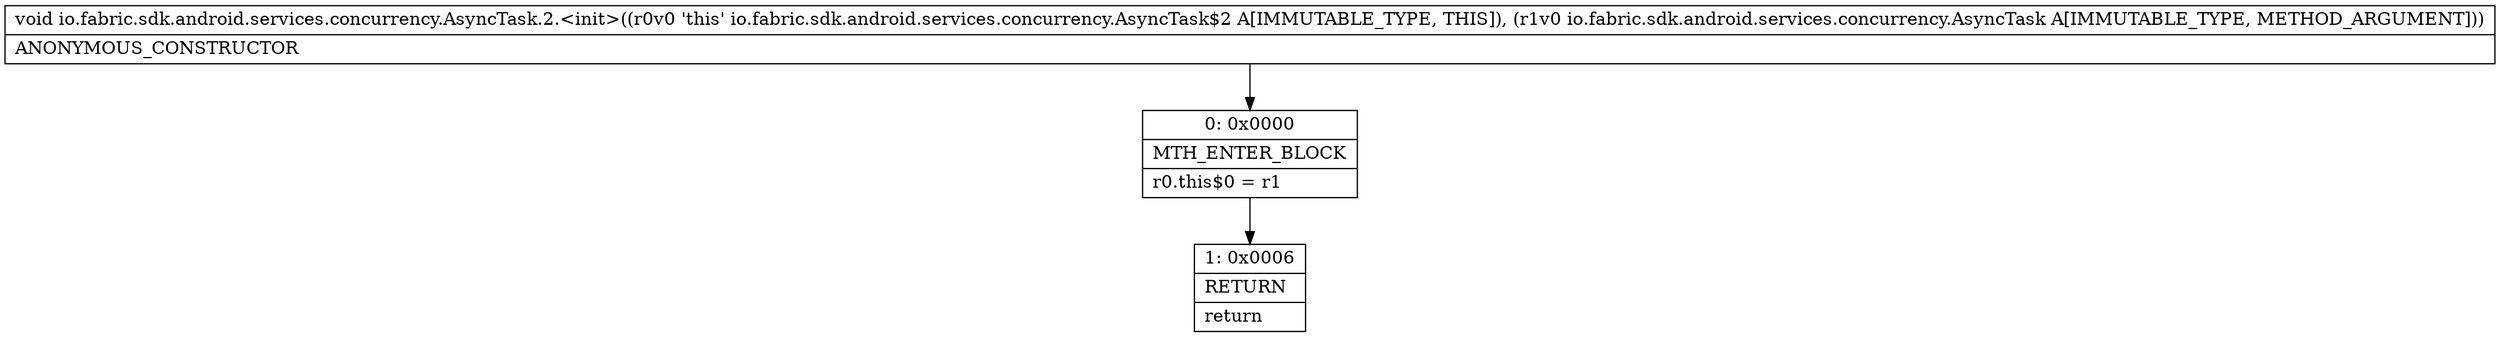 digraph "CFG forio.fabric.sdk.android.services.concurrency.AsyncTask.2.\<init\>(Lio\/fabric\/sdk\/android\/services\/concurrency\/AsyncTask;)V" {
Node_0 [shape=record,label="{0\:\ 0x0000|MTH_ENTER_BLOCK\l|r0.this$0 = r1\l}"];
Node_1 [shape=record,label="{1\:\ 0x0006|RETURN\l|return\l}"];
MethodNode[shape=record,label="{void io.fabric.sdk.android.services.concurrency.AsyncTask.2.\<init\>((r0v0 'this' io.fabric.sdk.android.services.concurrency.AsyncTask$2 A[IMMUTABLE_TYPE, THIS]), (r1v0 io.fabric.sdk.android.services.concurrency.AsyncTask A[IMMUTABLE_TYPE, METHOD_ARGUMENT]))  | ANONYMOUS_CONSTRUCTOR\l}"];
MethodNode -> Node_0;
Node_0 -> Node_1;
}

